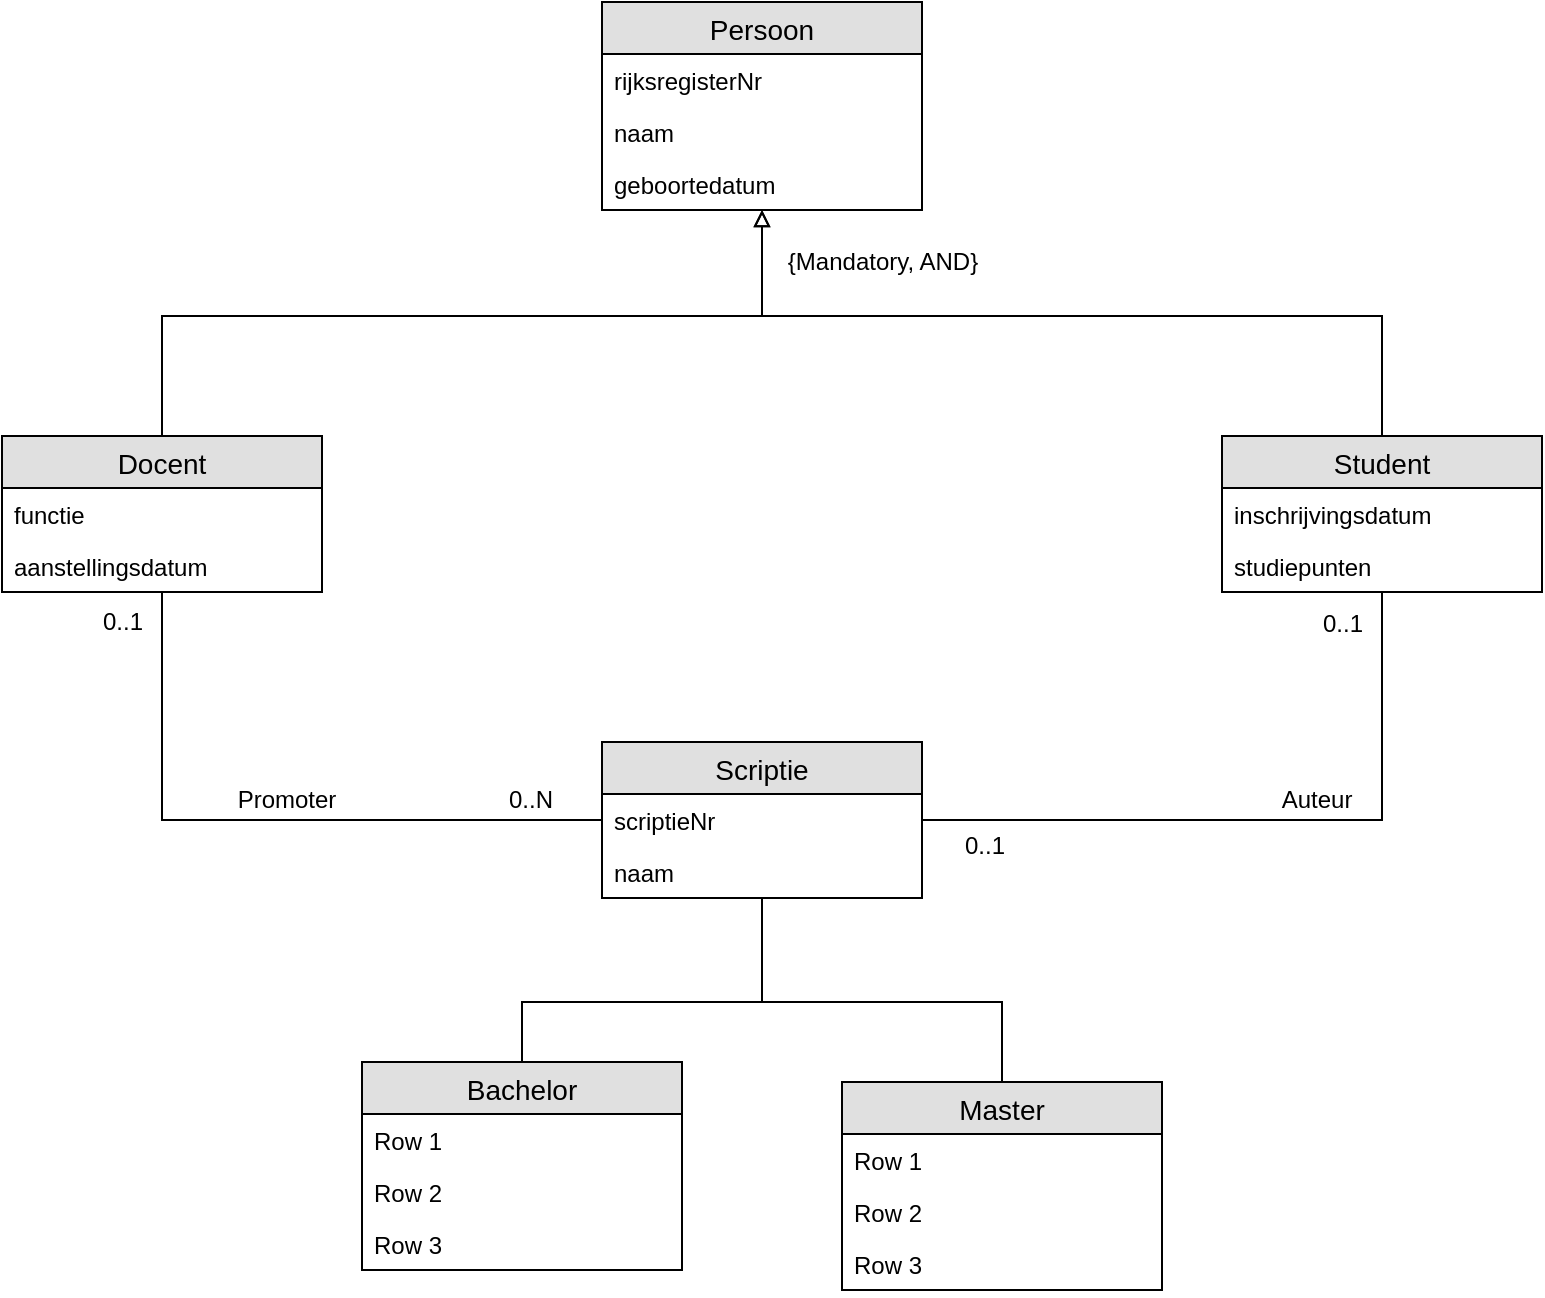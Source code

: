 <mxfile version="11.3.0" type="device" pages="1"><diagram id="4qbXzS2QGBBZl-gO91GT" name="Page-1"><mxGraphModel dx="1947" dy="743" grid="1" gridSize="10" guides="1" tooltips="1" connect="1" arrows="1" fold="1" page="1" pageScale="1" pageWidth="850" pageHeight="1100" math="0" shadow="0"><root><mxCell id="0"/><mxCell id="1" parent="0"/><mxCell id="_hWoIXDGvOScFvBIAOVc-20" value="Persoon" style="swimlane;fontStyle=0;childLayout=stackLayout;horizontal=1;startSize=26;fillColor=#e0e0e0;horizontalStack=0;resizeParent=1;resizeParentMax=0;resizeLast=0;collapsible=1;marginBottom=0;swimlaneFillColor=#ffffff;align=center;fontSize=14;" vertex="1" parent="1"><mxGeometry x="170" y="190" width="160" height="104" as="geometry"/></mxCell><mxCell id="_hWoIXDGvOScFvBIAOVc-21" value="rijksregisterNr" style="text;strokeColor=none;fillColor=none;spacingLeft=4;spacingRight=4;overflow=hidden;rotatable=0;points=[[0,0.5],[1,0.5]];portConstraint=eastwest;fontSize=12;" vertex="1" parent="_hWoIXDGvOScFvBIAOVc-20"><mxGeometry y="26" width="160" height="26" as="geometry"/></mxCell><mxCell id="_hWoIXDGvOScFvBIAOVc-22" value="naam" style="text;strokeColor=none;fillColor=none;spacingLeft=4;spacingRight=4;overflow=hidden;rotatable=0;points=[[0,0.5],[1,0.5]];portConstraint=eastwest;fontSize=12;" vertex="1" parent="_hWoIXDGvOScFvBIAOVc-20"><mxGeometry y="52" width="160" height="26" as="geometry"/></mxCell><mxCell id="_hWoIXDGvOScFvBIAOVc-23" value="geboortedatum" style="text;strokeColor=none;fillColor=none;spacingLeft=4;spacingRight=4;overflow=hidden;rotatable=0;points=[[0,0.5],[1,0.5]];portConstraint=eastwest;fontSize=12;" vertex="1" parent="_hWoIXDGvOScFvBIAOVc-20"><mxGeometry y="78" width="160" height="26" as="geometry"/></mxCell><mxCell id="_hWoIXDGvOScFvBIAOVc-48" style="edgeStyle=orthogonalEdgeStyle;rounded=0;orthogonalLoop=1;jettySize=auto;html=1;endArrow=block;endFill=0;" edge="1" parent="1" source="_hWoIXDGvOScFvBIAOVc-24" target="_hWoIXDGvOScFvBIAOVc-20"><mxGeometry relative="1" as="geometry"><Array as="points"><mxPoint x="250" y="347"/><mxPoint x="410" y="347"/></Array></mxGeometry></mxCell><mxCell id="_hWoIXDGvOScFvBIAOVc-65" style="edgeStyle=orthogonalEdgeStyle;rounded=0;orthogonalLoop=1;jettySize=auto;html=1;endArrow=none;endFill=0;" edge="1" parent="1" source="_hWoIXDGvOScFvBIAOVc-24" target="_hWoIXDGvOScFvBIAOVc-54"><mxGeometry relative="1" as="geometry"><Array as="points"><mxPoint x="-50" y="599"/></Array></mxGeometry></mxCell><mxCell id="_hWoIXDGvOScFvBIAOVc-67" value="Promoter" style="text;html=1;resizable=0;points=[];align=center;verticalAlign=middle;labelBackgroundColor=#ffffff;" vertex="1" connectable="0" parent="_hWoIXDGvOScFvBIAOVc-65"><mxGeometry x="0.088" y="1" relative="1" as="geometry"><mxPoint x="-6" y="-9" as="offset"/></mxGeometry></mxCell><mxCell id="_hWoIXDGvOScFvBIAOVc-68" value="0..N" style="text;html=1;resizable=0;points=[];align=center;verticalAlign=middle;labelBackgroundColor=#ffffff;" vertex="1" connectable="0" parent="_hWoIXDGvOScFvBIAOVc-65"><mxGeometry x="0.831" y="1" relative="1" as="geometry"><mxPoint x="-8.5" y="-9" as="offset"/></mxGeometry></mxCell><mxCell id="_hWoIXDGvOScFvBIAOVc-70" value="0..1" style="text;html=1;resizable=0;points=[];align=center;verticalAlign=middle;labelBackgroundColor=#ffffff;" vertex="1" connectable="0" parent="_hWoIXDGvOScFvBIAOVc-65"><mxGeometry x="0.286" y="80" relative="1" as="geometry"><mxPoint x="-121" y="-19" as="offset"/></mxGeometry></mxCell><mxCell id="_hWoIXDGvOScFvBIAOVc-24" value="Docent" style="swimlane;fontStyle=0;childLayout=stackLayout;horizontal=1;startSize=26;fillColor=#e0e0e0;horizontalStack=0;resizeParent=1;resizeParentMax=0;resizeLast=0;collapsible=1;marginBottom=0;swimlaneFillColor=#ffffff;align=center;fontSize=14;" vertex="1" parent="1"><mxGeometry x="-130" y="407" width="160" height="78" as="geometry"/></mxCell><mxCell id="_hWoIXDGvOScFvBIAOVc-27" value="functie" style="text;strokeColor=none;fillColor=none;spacingLeft=4;spacingRight=4;overflow=hidden;rotatable=0;points=[[0,0.5],[1,0.5]];portConstraint=eastwest;fontSize=12;" vertex="1" parent="_hWoIXDGvOScFvBIAOVc-24"><mxGeometry y="26" width="160" height="26" as="geometry"/></mxCell><mxCell id="_hWoIXDGvOScFvBIAOVc-52" value="aanstellingsdatum" style="text;strokeColor=none;fillColor=none;spacingLeft=4;spacingRight=4;overflow=hidden;rotatable=0;points=[[0,0.5],[1,0.5]];portConstraint=eastwest;fontSize=12;" vertex="1" parent="_hWoIXDGvOScFvBIAOVc-24"><mxGeometry y="52" width="160" height="26" as="geometry"/></mxCell><mxCell id="_hWoIXDGvOScFvBIAOVc-47" style="edgeStyle=orthogonalEdgeStyle;rounded=0;orthogonalLoop=1;jettySize=auto;html=1;endArrow=block;endFill=0;" edge="1" parent="1" source="_hWoIXDGvOScFvBIAOVc-28" target="_hWoIXDGvOScFvBIAOVc-20"><mxGeometry relative="1" as="geometry"><Array as="points"><mxPoint x="560" y="347"/><mxPoint x="250" y="347"/></Array></mxGeometry></mxCell><mxCell id="_hWoIXDGvOScFvBIAOVc-49" value="{Mandatory, AND}" style="text;html=1;resizable=0;points=[];align=center;verticalAlign=middle;labelBackgroundColor=#ffffff;" vertex="1" connectable="0" parent="_hWoIXDGvOScFvBIAOVc-47"><mxGeometry x="0.79" relative="1" as="geometry"><mxPoint x="60" y="-19" as="offset"/></mxGeometry></mxCell><mxCell id="_hWoIXDGvOScFvBIAOVc-28" value="Student" style="swimlane;fontStyle=0;childLayout=stackLayout;horizontal=1;startSize=26;fillColor=#e0e0e0;horizontalStack=0;resizeParent=1;resizeParentMax=0;resizeLast=0;collapsible=1;marginBottom=0;swimlaneFillColor=#ffffff;align=center;fontSize=14;" vertex="1" parent="1"><mxGeometry x="480" y="407" width="160" height="78" as="geometry"/></mxCell><mxCell id="_hWoIXDGvOScFvBIAOVc-58" value="inschrijvingsdatum" style="text;strokeColor=none;fillColor=none;spacingLeft=4;spacingRight=4;overflow=hidden;rotatable=0;points=[[0,0.5],[1,0.5]];portConstraint=eastwest;fontSize=12;" vertex="1" parent="_hWoIXDGvOScFvBIAOVc-28"><mxGeometry y="26" width="160" height="26" as="geometry"/></mxCell><mxCell id="_hWoIXDGvOScFvBIAOVc-74" value="studiepunten" style="text;strokeColor=none;fillColor=none;spacingLeft=4;spacingRight=4;overflow=hidden;rotatable=0;points=[[0,0.5],[1,0.5]];portConstraint=eastwest;fontSize=12;" vertex="1" parent="_hWoIXDGvOScFvBIAOVc-28"><mxGeometry y="52" width="160" height="26" as="geometry"/></mxCell><mxCell id="_hWoIXDGvOScFvBIAOVc-76" style="edgeStyle=orthogonalEdgeStyle;rounded=0;orthogonalLoop=1;jettySize=auto;html=1;endArrow=none;endFill=0;" edge="1" parent="1" source="_hWoIXDGvOScFvBIAOVc-32" target="_hWoIXDGvOScFvBIAOVc-54"><mxGeometry relative="1" as="geometry"><Array as="points"><mxPoint x="130" y="690"/><mxPoint x="250" y="690"/></Array></mxGeometry></mxCell><mxCell id="_hWoIXDGvOScFvBIAOVc-32" value="Bachelor" style="swimlane;fontStyle=0;childLayout=stackLayout;horizontal=1;startSize=26;fillColor=#e0e0e0;horizontalStack=0;resizeParent=1;resizeParentMax=0;resizeLast=0;collapsible=1;marginBottom=0;swimlaneFillColor=#ffffff;align=center;fontSize=14;" vertex="1" parent="1"><mxGeometry x="50" y="720" width="160" height="104" as="geometry"/></mxCell><mxCell id="_hWoIXDGvOScFvBIAOVc-33" value="Row 1" style="text;strokeColor=none;fillColor=none;spacingLeft=4;spacingRight=4;overflow=hidden;rotatable=0;points=[[0,0.5],[1,0.5]];portConstraint=eastwest;fontSize=12;" vertex="1" parent="_hWoIXDGvOScFvBIAOVc-32"><mxGeometry y="26" width="160" height="26" as="geometry"/></mxCell><mxCell id="_hWoIXDGvOScFvBIAOVc-34" value="Row 2" style="text;strokeColor=none;fillColor=none;spacingLeft=4;spacingRight=4;overflow=hidden;rotatable=0;points=[[0,0.5],[1,0.5]];portConstraint=eastwest;fontSize=12;" vertex="1" parent="_hWoIXDGvOScFvBIAOVc-32"><mxGeometry y="52" width="160" height="26" as="geometry"/></mxCell><mxCell id="_hWoIXDGvOScFvBIAOVc-35" value="Row 3" style="text;strokeColor=none;fillColor=none;spacingLeft=4;spacingRight=4;overflow=hidden;rotatable=0;points=[[0,0.5],[1,0.5]];portConstraint=eastwest;fontSize=12;" vertex="1" parent="_hWoIXDGvOScFvBIAOVc-32"><mxGeometry y="78" width="160" height="26" as="geometry"/></mxCell><mxCell id="_hWoIXDGvOScFvBIAOVc-75" style="edgeStyle=orthogonalEdgeStyle;rounded=0;orthogonalLoop=1;jettySize=auto;html=1;endArrow=none;endFill=0;" edge="1" parent="1" source="_hWoIXDGvOScFvBIAOVc-36" target="_hWoIXDGvOScFvBIAOVc-54"><mxGeometry relative="1" as="geometry"><Array as="points"><mxPoint x="370" y="690"/><mxPoint x="250" y="690"/></Array></mxGeometry></mxCell><mxCell id="_hWoIXDGvOScFvBIAOVc-36" value="Master" style="swimlane;fontStyle=0;childLayout=stackLayout;horizontal=1;startSize=26;fillColor=#e0e0e0;horizontalStack=0;resizeParent=1;resizeParentMax=0;resizeLast=0;collapsible=1;marginBottom=0;swimlaneFillColor=#ffffff;align=center;fontSize=14;" vertex="1" parent="1"><mxGeometry x="290" y="730" width="160" height="104" as="geometry"/></mxCell><mxCell id="_hWoIXDGvOScFvBIAOVc-37" value="Row 1" style="text;strokeColor=none;fillColor=none;spacingLeft=4;spacingRight=4;overflow=hidden;rotatable=0;points=[[0,0.5],[1,0.5]];portConstraint=eastwest;fontSize=12;" vertex="1" parent="_hWoIXDGvOScFvBIAOVc-36"><mxGeometry y="26" width="160" height="26" as="geometry"/></mxCell><mxCell id="_hWoIXDGvOScFvBIAOVc-38" value="Row 2" style="text;strokeColor=none;fillColor=none;spacingLeft=4;spacingRight=4;overflow=hidden;rotatable=0;points=[[0,0.5],[1,0.5]];portConstraint=eastwest;fontSize=12;" vertex="1" parent="_hWoIXDGvOScFvBIAOVc-36"><mxGeometry y="52" width="160" height="26" as="geometry"/></mxCell><mxCell id="_hWoIXDGvOScFvBIAOVc-39" value="Row 3" style="text;strokeColor=none;fillColor=none;spacingLeft=4;spacingRight=4;overflow=hidden;rotatable=0;points=[[0,0.5],[1,0.5]];portConstraint=eastwest;fontSize=12;" vertex="1" parent="_hWoIXDGvOScFvBIAOVc-36"><mxGeometry y="78" width="160" height="26" as="geometry"/></mxCell><mxCell id="_hWoIXDGvOScFvBIAOVc-66" style="edgeStyle=orthogonalEdgeStyle;rounded=0;orthogonalLoop=1;jettySize=auto;html=1;endArrow=none;endFill=0;" edge="1" parent="1" source="_hWoIXDGvOScFvBIAOVc-54" target="_hWoIXDGvOScFvBIAOVc-28"><mxGeometry relative="1" as="geometry"><Array as="points"><mxPoint x="560" y="599"/></Array></mxGeometry></mxCell><mxCell id="_hWoIXDGvOScFvBIAOVc-71" value="Auteur" style="text;html=1;resizable=0;points=[];align=center;verticalAlign=middle;labelBackgroundColor=#ffffff;" vertex="1" connectable="0" parent="_hWoIXDGvOScFvBIAOVc-66"><mxGeometry x="0.2" y="8" relative="1" as="geometry"><mxPoint x="-10" y="-2" as="offset"/></mxGeometry></mxCell><mxCell id="_hWoIXDGvOScFvBIAOVc-72" value="0..1" style="text;html=1;resizable=0;points=[];align=center;verticalAlign=middle;labelBackgroundColor=#ffffff;" vertex="1" connectable="0" parent="_hWoIXDGvOScFvBIAOVc-66"><mxGeometry x="0.8" relative="1" as="geometry"><mxPoint x="-20" y="-19" as="offset"/></mxGeometry></mxCell><mxCell id="_hWoIXDGvOScFvBIAOVc-73" value="0..1" style="text;html=1;resizable=0;points=[];align=center;verticalAlign=middle;labelBackgroundColor=#ffffff;" vertex="1" connectable="0" parent="_hWoIXDGvOScFvBIAOVc-66"><mxGeometry x="0.2" y="-81" relative="1" as="geometry"><mxPoint x="-176" y="-68" as="offset"/></mxGeometry></mxCell><mxCell id="_hWoIXDGvOScFvBIAOVc-54" value="Scriptie" style="swimlane;fontStyle=0;childLayout=stackLayout;horizontal=1;startSize=26;fillColor=#e0e0e0;horizontalStack=0;resizeParent=1;resizeParentMax=0;resizeLast=0;collapsible=1;marginBottom=0;swimlaneFillColor=#ffffff;align=center;fontSize=14;" vertex="1" parent="1"><mxGeometry x="170" y="560" width="160" height="78" as="geometry"/></mxCell><mxCell id="_hWoIXDGvOScFvBIAOVc-55" value="scriptieNr" style="text;strokeColor=none;fillColor=none;spacingLeft=4;spacingRight=4;overflow=hidden;rotatable=0;points=[[0,0.5],[1,0.5]];portConstraint=eastwest;fontSize=12;" vertex="1" parent="_hWoIXDGvOScFvBIAOVc-54"><mxGeometry y="26" width="160" height="26" as="geometry"/></mxCell><mxCell id="_hWoIXDGvOScFvBIAOVc-56" value="naam" style="text;strokeColor=none;fillColor=none;spacingLeft=4;spacingRight=4;overflow=hidden;rotatable=0;points=[[0,0.5],[1,0.5]];portConstraint=eastwest;fontSize=12;" vertex="1" parent="_hWoIXDGvOScFvBIAOVc-54"><mxGeometry y="52" width="160" height="26" as="geometry"/></mxCell></root></mxGraphModel></diagram></mxfile>